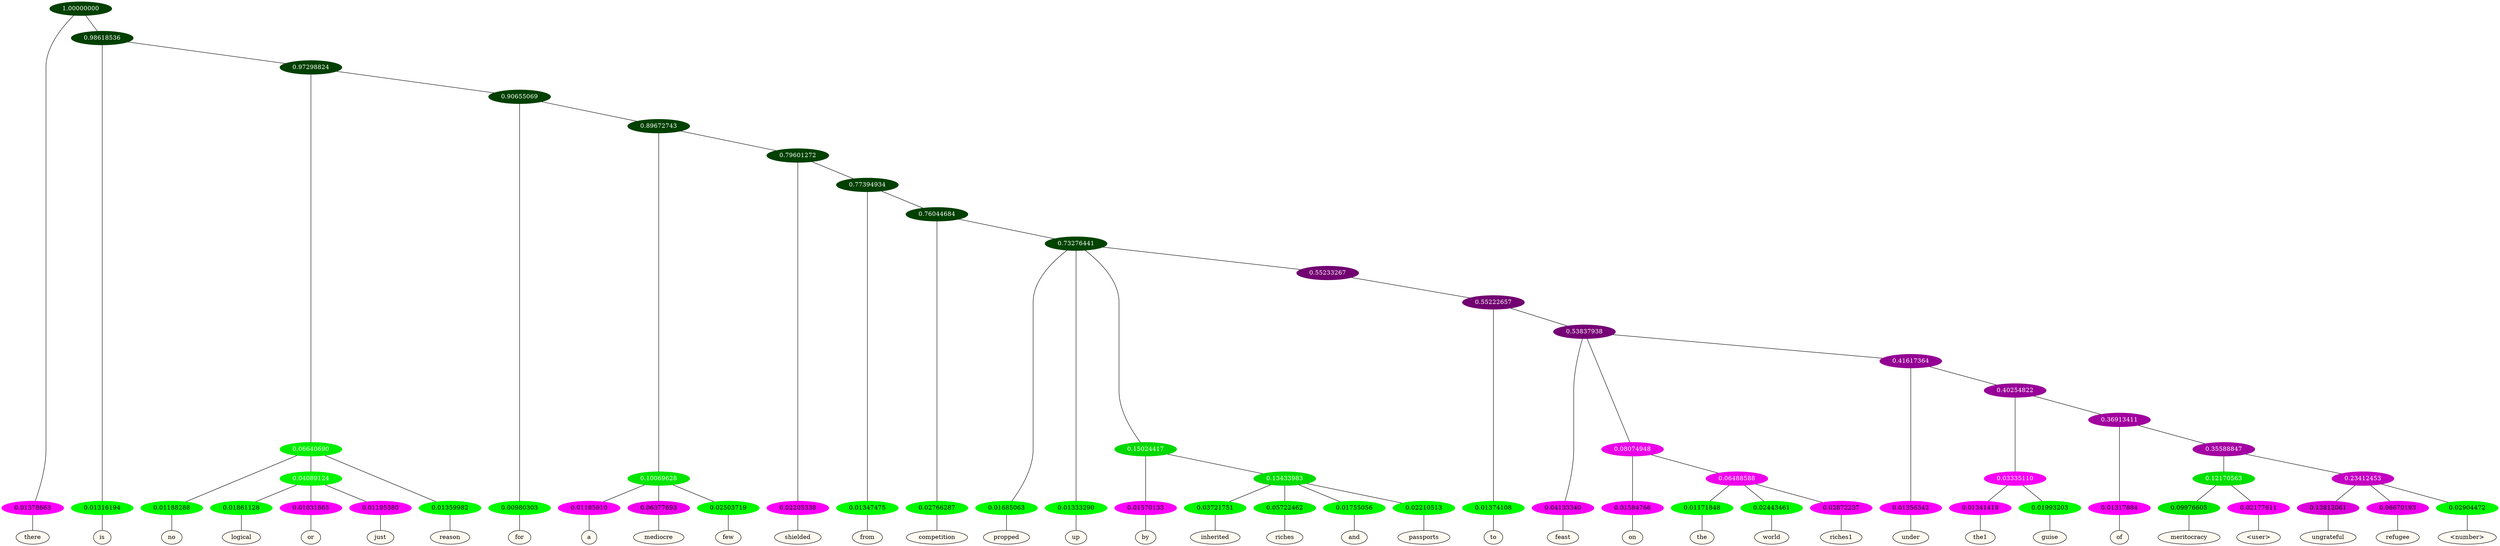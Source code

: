 graph {
	node [format=png height=0.15 nodesep=0.001 ordering=out overlap=prism overlap_scaling=0.01 ranksep=0.001 ratio=0.2 style=filled width=0.15]
	{
		rank=same
		a_w_1 [label=there color=black fillcolor=floralwhite style="filled,solid"]
		a_w_3 [label=is color=black fillcolor=floralwhite style="filled,solid"]
		a_w_7 [label=no color=black fillcolor=floralwhite style="filled,solid"]
		a_w_12 [label=logical color=black fillcolor=floralwhite style="filled,solid"]
		a_w_13 [label=or color=black fillcolor=floralwhite style="filled,solid"]
		a_w_14 [label=just color=black fillcolor=floralwhite style="filled,solid"]
		a_w_9 [label=reason color=black fillcolor=floralwhite style="filled,solid"]
		a_w_10 [label=for color=black fillcolor=floralwhite style="filled,solid"]
		a_w_17 [label=a color=black fillcolor=floralwhite style="filled,solid"]
		a_w_18 [label=mediocre color=black fillcolor=floralwhite style="filled,solid"]
		a_w_19 [label=few color=black fillcolor=floralwhite style="filled,solid"]
		a_w_20 [label=shielded color=black fillcolor=floralwhite style="filled,solid"]
		a_w_22 [label=from color=black fillcolor=floralwhite style="filled,solid"]
		a_w_24 [label=competition color=black fillcolor=floralwhite style="filled,solid"]
		a_w_26 [label=propped color=black fillcolor=floralwhite style="filled,solid"]
		a_w_27 [label=up color=black fillcolor=floralwhite style="filled,solid"]
		a_w_30 [label=by color=black fillcolor=floralwhite style="filled,solid"]
		a_w_33 [label=inherited color=black fillcolor=floralwhite style="filled,solid"]
		a_w_34 [label=riches color=black fillcolor=floralwhite style="filled,solid"]
		a_w_35 [label=and color=black fillcolor=floralwhite style="filled,solid"]
		a_w_36 [label=passports color=black fillcolor=floralwhite style="filled,solid"]
		a_w_37 [label=to color=black fillcolor=floralwhite style="filled,solid"]
		a_w_39 [label=feast color=black fillcolor=floralwhite style="filled,solid"]
		a_w_42 [label=on color=black fillcolor=floralwhite style="filled,solid"]
		a_w_46 [label=the color=black fillcolor=floralwhite style="filled,solid"]
		a_w_47 [label=world color=black fillcolor=floralwhite style="filled,solid"]
		a_w_48 [label=riches1 color=black fillcolor=floralwhite style="filled,solid"]
		a_w_44 [label=under color=black fillcolor=floralwhite style="filled,solid"]
		a_w_51 [label=the1 color=black fillcolor=floralwhite style="filled,solid"]
		a_w_52 [label=guise color=black fillcolor=floralwhite style="filled,solid"]
		a_w_53 [label=of color=black fillcolor=floralwhite style="filled,solid"]
		a_w_57 [label=meritocracy color=black fillcolor=floralwhite style="filled,solid"]
		a_w_58 [label="\<user\>" color=black fillcolor=floralwhite style="filled,solid"]
		a_w_59 [label=ungrateful color=black fillcolor=floralwhite style="filled,solid"]
		a_w_60 [label=refugee color=black fillcolor=floralwhite style="filled,solid"]
		a_w_61 [label="\<number\>" color=black fillcolor=floralwhite style="filled,solid"]
	}
	a_n_1 -- a_w_1
	a_n_3 -- a_w_3
	a_n_7 -- a_w_7
	a_n_12 -- a_w_12
	a_n_13 -- a_w_13
	a_n_14 -- a_w_14
	a_n_9 -- a_w_9
	a_n_10 -- a_w_10
	a_n_17 -- a_w_17
	a_n_18 -- a_w_18
	a_n_19 -- a_w_19
	a_n_20 -- a_w_20
	a_n_22 -- a_w_22
	a_n_24 -- a_w_24
	a_n_26 -- a_w_26
	a_n_27 -- a_w_27
	a_n_30 -- a_w_30
	a_n_33 -- a_w_33
	a_n_34 -- a_w_34
	a_n_35 -- a_w_35
	a_n_36 -- a_w_36
	a_n_37 -- a_w_37
	a_n_39 -- a_w_39
	a_n_42 -- a_w_42
	a_n_46 -- a_w_46
	a_n_47 -- a_w_47
	a_n_48 -- a_w_48
	a_n_44 -- a_w_44
	a_n_51 -- a_w_51
	a_n_52 -- a_w_52
	a_n_53 -- a_w_53
	a_n_57 -- a_w_57
	a_n_58 -- a_w_58
	a_n_59 -- a_w_59
	a_n_60 -- a_w_60
	a_n_61 -- a_w_61
	{
		rank=same
		a_n_1 [label=0.01378663 color="0.835 1.000 0.986" fontcolor=black]
		a_n_3 [label=0.01316194 color="0.334 1.000 0.987" fontcolor=black]
		a_n_7 [label=0.01188288 color="0.334 1.000 0.988" fontcolor=black]
		a_n_12 [label=0.01861128 color="0.334 1.000 0.981" fontcolor=black]
		a_n_13 [label=0.01031865 color="0.835 1.000 0.990" fontcolor=black]
		a_n_14 [label=0.01195380 color="0.835 1.000 0.988" fontcolor=black]
		a_n_9 [label=0.01359982 color="0.334 1.000 0.986" fontcolor=black]
		a_n_10 [label=0.00980303 color="0.334 1.000 0.990" fontcolor=black]
		a_n_17 [label=0.01185910 color="0.835 1.000 0.988" fontcolor=black]
		a_n_18 [label=0.06377693 color="0.835 1.000 0.936" fontcolor=black]
		a_n_19 [label=0.02503719 color="0.334 1.000 0.975" fontcolor=black]
		a_n_20 [label=0.02205338 color="0.835 1.000 0.978" fontcolor=black]
		a_n_22 [label=0.01347475 color="0.334 1.000 0.987" fontcolor=black]
		a_n_24 [label=0.02766287 color="0.334 1.000 0.972" fontcolor=black]
		a_n_26 [label=0.01685063 color="0.334 1.000 0.983" fontcolor=black]
		a_n_27 [label=0.01333290 color="0.334 1.000 0.987" fontcolor=black]
		a_n_30 [label=0.01570133 color="0.835 1.000 0.984" fontcolor=black]
		a_n_33 [label=0.03721751 color="0.334 1.000 0.963" fontcolor=black]
		a_n_34 [label=0.05722462 color="0.334 1.000 0.943" fontcolor=black]
		a_n_35 [label=0.01755056 color="0.334 1.000 0.982" fontcolor=black]
		a_n_36 [label=0.02210513 color="0.334 1.000 0.978" fontcolor=black]
		a_n_37 [label=0.01374108 color="0.334 1.000 0.986" fontcolor=black]
		a_n_39 [label=0.04133340 color="0.835 1.000 0.959" fontcolor=black]
		a_n_42 [label=0.01584766 color="0.835 1.000 0.984" fontcolor=black]
		a_n_46 [label=0.01171848 color="0.334 1.000 0.988" fontcolor=black]
		a_n_47 [label=0.02443461 color="0.334 1.000 0.976" fontcolor=black]
		a_n_48 [label=0.02872237 color="0.835 1.000 0.971" fontcolor=black]
		a_n_44 [label=0.01356342 color="0.835 1.000 0.986" fontcolor=black]
		a_n_51 [label=0.01341419 color="0.835 1.000 0.987" fontcolor=black]
		a_n_52 [label=0.01993203 color="0.334 1.000 0.980" fontcolor=black]
		a_n_53 [label=0.01317884 color="0.835 1.000 0.987" fontcolor=black]
		a_n_57 [label=0.09976605 color="0.334 1.000 0.900" fontcolor=black]
		a_n_58 [label=0.02177611 color="0.835 1.000 0.978" fontcolor=black]
		a_n_59 [label=0.13812061 color="0.835 1.000 0.862" fontcolor=black]
		a_n_60 [label=0.06670193 color="0.835 1.000 0.933" fontcolor=black]
		a_n_61 [label=0.02904472 color="0.334 1.000 0.971" fontcolor=black]
	}
	a_n_0 [label=1.00000000 color="0.334 1.000 0.250" fontcolor=grey99]
	a_n_0 -- a_n_1
	a_n_2 [label=0.98618536 color="0.334 1.000 0.250" fontcolor=grey99]
	a_n_0 -- a_n_2
	a_n_2 -- a_n_3
	a_n_4 [label=0.97298824 color="0.334 1.000 0.250" fontcolor=grey99]
	a_n_2 -- a_n_4
	a_n_5 [label=0.06640690 color="0.334 1.000 0.934" fontcolor=grey99]
	a_n_4 -- a_n_5
	a_n_6 [label=0.90655069 color="0.334 1.000 0.250" fontcolor=grey99]
	a_n_4 -- a_n_6
	a_n_5 -- a_n_7
	a_n_8 [label=0.04089124 color="0.334 1.000 0.959" fontcolor=grey99]
	a_n_5 -- a_n_8
	a_n_5 -- a_n_9
	a_n_6 -- a_n_10
	a_n_11 [label=0.89672743 color="0.334 1.000 0.250" fontcolor=grey99]
	a_n_6 -- a_n_11
	a_n_8 -- a_n_12
	a_n_8 -- a_n_13
	a_n_8 -- a_n_14
	a_n_15 [label=0.10069628 color="0.334 1.000 0.899" fontcolor=grey99]
	a_n_11 -- a_n_15
	a_n_16 [label=0.79601272 color="0.334 1.000 0.250" fontcolor=grey99]
	a_n_11 -- a_n_16
	a_n_15 -- a_n_17
	a_n_15 -- a_n_18
	a_n_15 -- a_n_19
	a_n_16 -- a_n_20
	a_n_21 [label=0.77394934 color="0.334 1.000 0.250" fontcolor=grey99]
	a_n_16 -- a_n_21
	a_n_21 -- a_n_22
	a_n_23 [label=0.76044684 color="0.334 1.000 0.250" fontcolor=grey99]
	a_n_21 -- a_n_23
	a_n_23 -- a_n_24
	a_n_25 [label=0.73276441 color="0.334 1.000 0.267" fontcolor=grey99]
	a_n_23 -- a_n_25
	a_n_25 -- a_n_26
	a_n_25 -- a_n_27
	a_n_28 [label=0.15024417 color="0.334 1.000 0.850" fontcolor=grey99]
	a_n_25 -- a_n_28
	a_n_29 [label=0.55233267 color="0.835 1.000 0.448" fontcolor=grey99]
	a_n_25 -- a_n_29
	a_n_28 -- a_n_30
	a_n_31 [label=0.13433983 color="0.334 1.000 0.866" fontcolor=grey99]
	a_n_28 -- a_n_31
	a_n_32 [label=0.55222657 color="0.835 1.000 0.448" fontcolor=grey99]
	a_n_29 -- a_n_32
	a_n_31 -- a_n_33
	a_n_31 -- a_n_34
	a_n_31 -- a_n_35
	a_n_31 -- a_n_36
	a_n_32 -- a_n_37
	a_n_38 [label=0.53837938 color="0.835 1.000 0.462" fontcolor=grey99]
	a_n_32 -- a_n_38
	a_n_38 -- a_n_39
	a_n_40 [label=0.08074948 color="0.835 1.000 0.919" fontcolor=grey99]
	a_n_38 -- a_n_40
	a_n_41 [label=0.41617364 color="0.835 1.000 0.584" fontcolor=grey99]
	a_n_38 -- a_n_41
	a_n_40 -- a_n_42
	a_n_43 [label=0.06488588 color="0.835 1.000 0.935" fontcolor=grey99]
	a_n_40 -- a_n_43
	a_n_41 -- a_n_44
	a_n_45 [label=0.40254822 color="0.835 1.000 0.597" fontcolor=grey99]
	a_n_41 -- a_n_45
	a_n_43 -- a_n_46
	a_n_43 -- a_n_47
	a_n_43 -- a_n_48
	a_n_49 [label=0.03335110 color="0.835 1.000 0.967" fontcolor=grey99]
	a_n_45 -- a_n_49
	a_n_50 [label=0.36913411 color="0.835 1.000 0.631" fontcolor=grey99]
	a_n_45 -- a_n_50
	a_n_49 -- a_n_51
	a_n_49 -- a_n_52
	a_n_50 -- a_n_53
	a_n_54 [label=0.35588847 color="0.835 1.000 0.644" fontcolor=grey99]
	a_n_50 -- a_n_54
	a_n_55 [label=0.12170563 color="0.334 1.000 0.878" fontcolor=grey99]
	a_n_54 -- a_n_55
	a_n_56 [label=0.23412453 color="0.835 1.000 0.766" fontcolor=grey99]
	a_n_54 -- a_n_56
	a_n_55 -- a_n_57
	a_n_55 -- a_n_58
	a_n_56 -- a_n_59
	a_n_56 -- a_n_60
	a_n_56 -- a_n_61
}
